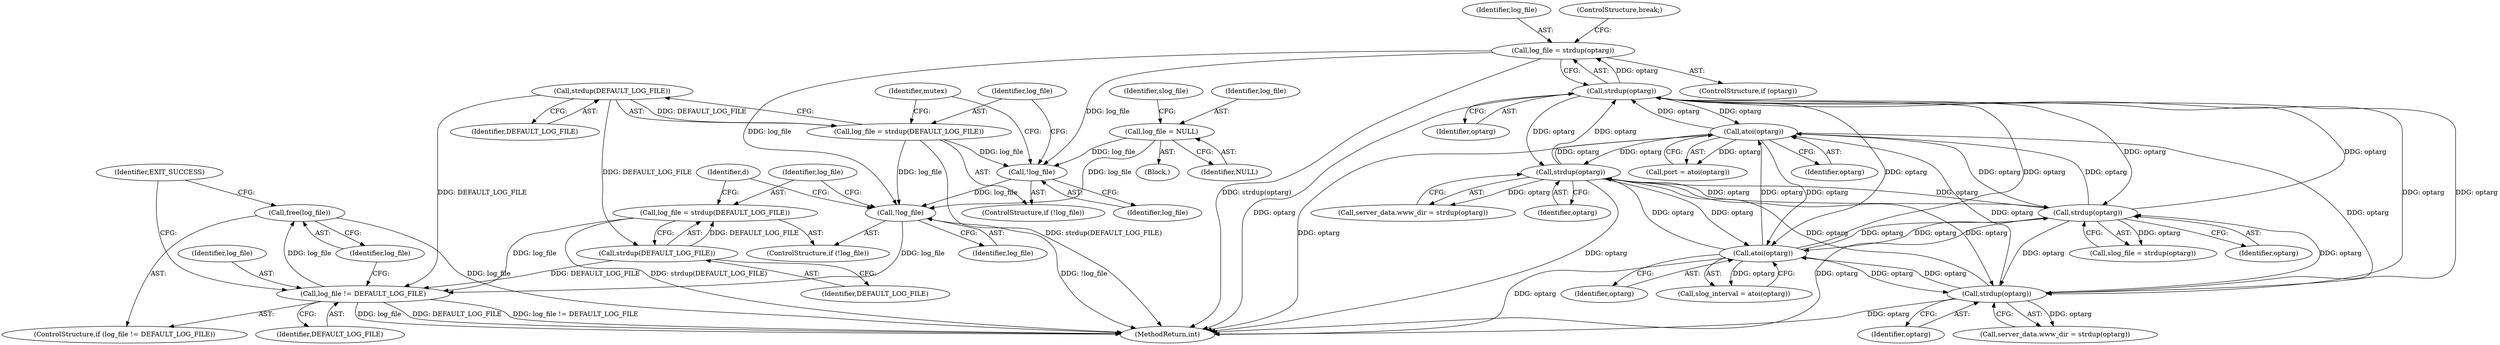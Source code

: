 digraph "0_wpitchoune_8b10426dcc0246c1712a99460dd470dcb1cc4d9c_0@API" {
"1000413" [label="(Call,free(log_file))"];
"1000410" [label="(Call,log_file != DEFAULT_LOG_FILE)"];
"1000302" [label="(Call,log_file = strdup(DEFAULT_LOG_FILE))"];
"1000304" [label="(Call,strdup(DEFAULT_LOG_FILE))"];
"1000281" [label="(Call,strdup(DEFAULT_LOG_FILE))"];
"1000300" [label="(Call,!log_file)"];
"1000279" [label="(Call,log_file = strdup(DEFAULT_LOG_FILE))"];
"1000139" [label="(Call,log_file = NULL)"];
"1000277" [label="(Call,!log_file)"];
"1000211" [label="(Call,log_file = strdup(optarg))"];
"1000213" [label="(Call,strdup(optarg))"];
"1000186" [label="(Call,atoi(optarg))"];
"1000178" [label="(Call,strdup(optarg))"];
"1000228" [label="(Call,strdup(optarg))"];
"1000242" [label="(Call,atoi(optarg))"];
"1000201" [label="(Call,strdup(optarg))"];
"1000281" [label="(Call,strdup(DEFAULT_LOG_FILE))"];
"1000411" [label="(Identifier,log_file)"];
"1000414" [label="(Identifier,log_file)"];
"1000410" [label="(Call,log_file != DEFAULT_LOG_FILE)"];
"1000412" [label="(Identifier,DEFAULT_LOG_FILE)"];
"1000282" [label="(Identifier,DEFAULT_LOG_FILE)"];
"1000240" [label="(Call,slog_interval = atoi(optarg))"];
"1000301" [label="(Identifier,log_file)"];
"1000174" [label="(Call,server_data.www_dir = strdup(optarg))"];
"1000303" [label="(Identifier,log_file)"];
"1000212" [label="(Identifier,log_file)"];
"1000187" [label="(Identifier,optarg)"];
"1000416" [label="(Identifier,EXIT_SUCCESS)"];
"1000178" [label="(Call,strdup(optarg))"];
"1000184" [label="(Call,port = atoi(optarg))"];
"1000285" [label="(Identifier,mutex)"];
"1000186" [label="(Call,atoi(optarg))"];
"1000214" [label="(Identifier,optarg)"];
"1000302" [label="(Call,log_file = strdup(DEFAULT_LOG_FILE))"];
"1000226" [label="(Call,slog_file = strdup(optarg))"];
"1000229" [label="(Identifier,optarg)"];
"1000228" [label="(Call,strdup(optarg))"];
"1000300" [label="(Call,!log_file)"];
"1000202" [label="(Identifier,optarg)"];
"1000299" [label="(ControlStructure,if (!log_file))"];
"1000276" [label="(ControlStructure,if (!log_file))"];
"1000140" [label="(Identifier,log_file)"];
"1000409" [label="(ControlStructure,if (log_file != DEFAULT_LOG_FILE))"];
"1000215" [label="(ControlStructure,break;)"];
"1000211" [label="(Call,log_file = strdup(optarg))"];
"1000308" [label="(Identifier,d)"];
"1000104" [label="(Block,)"];
"1000141" [label="(Identifier,NULL)"];
"1000278" [label="(Identifier,log_file)"];
"1000143" [label="(Identifier,slog_file)"];
"1000413" [label="(Call,free(log_file))"];
"1000139" [label="(Call,log_file = NULL)"];
"1000417" [label="(MethodReturn,int)"];
"1000305" [label="(Identifier,DEFAULT_LOG_FILE)"];
"1000243" [label="(Identifier,optarg)"];
"1000279" [label="(Call,log_file = strdup(DEFAULT_LOG_FILE))"];
"1000280" [label="(Identifier,log_file)"];
"1000201" [label="(Call,strdup(optarg))"];
"1000179" [label="(Identifier,optarg)"];
"1000304" [label="(Call,strdup(DEFAULT_LOG_FILE))"];
"1000242" [label="(Call,atoi(optarg))"];
"1000197" [label="(Call,server_data.www_dir = strdup(optarg))"];
"1000213" [label="(Call,strdup(optarg))"];
"1000209" [label="(ControlStructure,if (optarg))"];
"1000277" [label="(Call,!log_file)"];
"1000413" -> "1000409"  [label="AST: "];
"1000413" -> "1000414"  [label="CFG: "];
"1000414" -> "1000413"  [label="AST: "];
"1000416" -> "1000413"  [label="CFG: "];
"1000413" -> "1000417"  [label="DDG: log_file"];
"1000410" -> "1000413"  [label="DDG: log_file"];
"1000410" -> "1000409"  [label="AST: "];
"1000410" -> "1000412"  [label="CFG: "];
"1000411" -> "1000410"  [label="AST: "];
"1000412" -> "1000410"  [label="AST: "];
"1000414" -> "1000410"  [label="CFG: "];
"1000416" -> "1000410"  [label="CFG: "];
"1000410" -> "1000417"  [label="DDG: log_file"];
"1000410" -> "1000417"  [label="DDG: DEFAULT_LOG_FILE"];
"1000410" -> "1000417"  [label="DDG: log_file != DEFAULT_LOG_FILE"];
"1000302" -> "1000410"  [label="DDG: log_file"];
"1000300" -> "1000410"  [label="DDG: log_file"];
"1000281" -> "1000410"  [label="DDG: DEFAULT_LOG_FILE"];
"1000304" -> "1000410"  [label="DDG: DEFAULT_LOG_FILE"];
"1000302" -> "1000299"  [label="AST: "];
"1000302" -> "1000304"  [label="CFG: "];
"1000303" -> "1000302"  [label="AST: "];
"1000304" -> "1000302"  [label="AST: "];
"1000308" -> "1000302"  [label="CFG: "];
"1000302" -> "1000417"  [label="DDG: strdup(DEFAULT_LOG_FILE)"];
"1000304" -> "1000302"  [label="DDG: DEFAULT_LOG_FILE"];
"1000304" -> "1000305"  [label="CFG: "];
"1000305" -> "1000304"  [label="AST: "];
"1000281" -> "1000304"  [label="DDG: DEFAULT_LOG_FILE"];
"1000281" -> "1000279"  [label="AST: "];
"1000281" -> "1000282"  [label="CFG: "];
"1000282" -> "1000281"  [label="AST: "];
"1000279" -> "1000281"  [label="CFG: "];
"1000281" -> "1000279"  [label="DDG: DEFAULT_LOG_FILE"];
"1000300" -> "1000299"  [label="AST: "];
"1000300" -> "1000301"  [label="CFG: "];
"1000301" -> "1000300"  [label="AST: "];
"1000303" -> "1000300"  [label="CFG: "];
"1000308" -> "1000300"  [label="CFG: "];
"1000300" -> "1000417"  [label="DDG: !log_file"];
"1000279" -> "1000300"  [label="DDG: log_file"];
"1000139" -> "1000300"  [label="DDG: log_file"];
"1000277" -> "1000300"  [label="DDG: log_file"];
"1000211" -> "1000300"  [label="DDG: log_file"];
"1000279" -> "1000276"  [label="AST: "];
"1000280" -> "1000279"  [label="AST: "];
"1000285" -> "1000279"  [label="CFG: "];
"1000279" -> "1000417"  [label="DDG: strdup(DEFAULT_LOG_FILE)"];
"1000279" -> "1000277"  [label="DDG: log_file"];
"1000139" -> "1000104"  [label="AST: "];
"1000139" -> "1000141"  [label="CFG: "];
"1000140" -> "1000139"  [label="AST: "];
"1000141" -> "1000139"  [label="AST: "];
"1000143" -> "1000139"  [label="CFG: "];
"1000139" -> "1000277"  [label="DDG: log_file"];
"1000277" -> "1000276"  [label="AST: "];
"1000277" -> "1000278"  [label="CFG: "];
"1000278" -> "1000277"  [label="AST: "];
"1000280" -> "1000277"  [label="CFG: "];
"1000285" -> "1000277"  [label="CFG: "];
"1000211" -> "1000277"  [label="DDG: log_file"];
"1000211" -> "1000209"  [label="AST: "];
"1000211" -> "1000213"  [label="CFG: "];
"1000212" -> "1000211"  [label="AST: "];
"1000213" -> "1000211"  [label="AST: "];
"1000215" -> "1000211"  [label="CFG: "];
"1000211" -> "1000417"  [label="DDG: strdup(optarg)"];
"1000213" -> "1000211"  [label="DDG: optarg"];
"1000213" -> "1000214"  [label="CFG: "];
"1000214" -> "1000213"  [label="AST: "];
"1000213" -> "1000417"  [label="DDG: optarg"];
"1000213" -> "1000178"  [label="DDG: optarg"];
"1000213" -> "1000186"  [label="DDG: optarg"];
"1000213" -> "1000201"  [label="DDG: optarg"];
"1000186" -> "1000213"  [label="DDG: optarg"];
"1000178" -> "1000213"  [label="DDG: optarg"];
"1000228" -> "1000213"  [label="DDG: optarg"];
"1000242" -> "1000213"  [label="DDG: optarg"];
"1000201" -> "1000213"  [label="DDG: optarg"];
"1000213" -> "1000228"  [label="DDG: optarg"];
"1000213" -> "1000242"  [label="DDG: optarg"];
"1000186" -> "1000184"  [label="AST: "];
"1000186" -> "1000187"  [label="CFG: "];
"1000187" -> "1000186"  [label="AST: "];
"1000184" -> "1000186"  [label="CFG: "];
"1000186" -> "1000417"  [label="DDG: optarg"];
"1000186" -> "1000178"  [label="DDG: optarg"];
"1000186" -> "1000184"  [label="DDG: optarg"];
"1000178" -> "1000186"  [label="DDG: optarg"];
"1000228" -> "1000186"  [label="DDG: optarg"];
"1000242" -> "1000186"  [label="DDG: optarg"];
"1000201" -> "1000186"  [label="DDG: optarg"];
"1000186" -> "1000201"  [label="DDG: optarg"];
"1000186" -> "1000228"  [label="DDG: optarg"];
"1000186" -> "1000242"  [label="DDG: optarg"];
"1000178" -> "1000174"  [label="AST: "];
"1000178" -> "1000179"  [label="CFG: "];
"1000179" -> "1000178"  [label="AST: "];
"1000174" -> "1000178"  [label="CFG: "];
"1000178" -> "1000417"  [label="DDG: optarg"];
"1000178" -> "1000174"  [label="DDG: optarg"];
"1000228" -> "1000178"  [label="DDG: optarg"];
"1000242" -> "1000178"  [label="DDG: optarg"];
"1000201" -> "1000178"  [label="DDG: optarg"];
"1000178" -> "1000201"  [label="DDG: optarg"];
"1000178" -> "1000228"  [label="DDG: optarg"];
"1000178" -> "1000242"  [label="DDG: optarg"];
"1000228" -> "1000226"  [label="AST: "];
"1000228" -> "1000229"  [label="CFG: "];
"1000229" -> "1000228"  [label="AST: "];
"1000226" -> "1000228"  [label="CFG: "];
"1000228" -> "1000417"  [label="DDG: optarg"];
"1000228" -> "1000201"  [label="DDG: optarg"];
"1000228" -> "1000226"  [label="DDG: optarg"];
"1000242" -> "1000228"  [label="DDG: optarg"];
"1000201" -> "1000228"  [label="DDG: optarg"];
"1000228" -> "1000242"  [label="DDG: optarg"];
"1000242" -> "1000240"  [label="AST: "];
"1000242" -> "1000243"  [label="CFG: "];
"1000243" -> "1000242"  [label="AST: "];
"1000240" -> "1000242"  [label="CFG: "];
"1000242" -> "1000417"  [label="DDG: optarg"];
"1000242" -> "1000201"  [label="DDG: optarg"];
"1000242" -> "1000240"  [label="DDG: optarg"];
"1000201" -> "1000242"  [label="DDG: optarg"];
"1000201" -> "1000197"  [label="AST: "];
"1000201" -> "1000202"  [label="CFG: "];
"1000202" -> "1000201"  [label="AST: "];
"1000197" -> "1000201"  [label="CFG: "];
"1000201" -> "1000417"  [label="DDG: optarg"];
"1000201" -> "1000197"  [label="DDG: optarg"];
}
